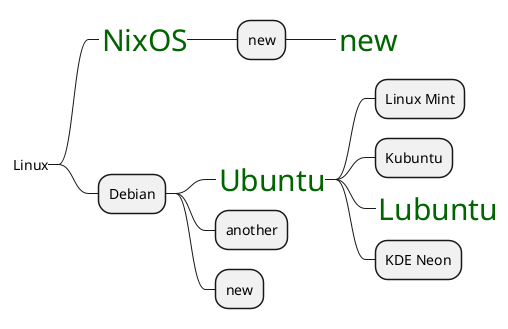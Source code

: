 @startmindmap

<style>
mindmapDiagram {
    boxless {
        FontColor darkgreen
        FontName Impact
        FontSize 30
    }
}
</style>

*_ Linux
    *_ NixOS
        * new
            *_ new
    * Debian
        *_ Ubuntu
            * Linux Mint
            * Kubuntu
            *_ Lubuntu
            * KDE Neon
        * another
        * new

@endmindmap
